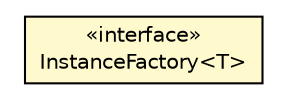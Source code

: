 #!/usr/local/bin/dot
#
# Class diagram 
# Generated by UMLGraph version R5_6-24-gf6e263 (http://www.umlgraph.org/)
#

digraph G {
	edge [fontname="Helvetica",fontsize=10,labelfontname="Helvetica",labelfontsize=10];
	node [fontname="Helvetica",fontsize=10,shape=plaintext];
	nodesep=0.25;
	ranksep=0.5;
	// com.orientechnologies.orient.core.db.OrientDBEmbedded.InstanceFactory<T>
	c7639623 [label=<<table title="com.orientechnologies.orient.core.db.OrientDBEmbedded.InstanceFactory" border="0" cellborder="1" cellspacing="0" cellpadding="2" port="p" bgcolor="lemonChiffon" href="./OrientDBEmbedded.InstanceFactory.html">
		<tr><td><table border="0" cellspacing="0" cellpadding="1">
<tr><td align="center" balign="center"> &#171;interface&#187; </td></tr>
<tr><td align="center" balign="center"> InstanceFactory&lt;T&gt; </td></tr>
		</table></td></tr>
		</table>>, URL="./OrientDBEmbedded.InstanceFactory.html", fontname="Helvetica", fontcolor="black", fontsize=10.0];
}

